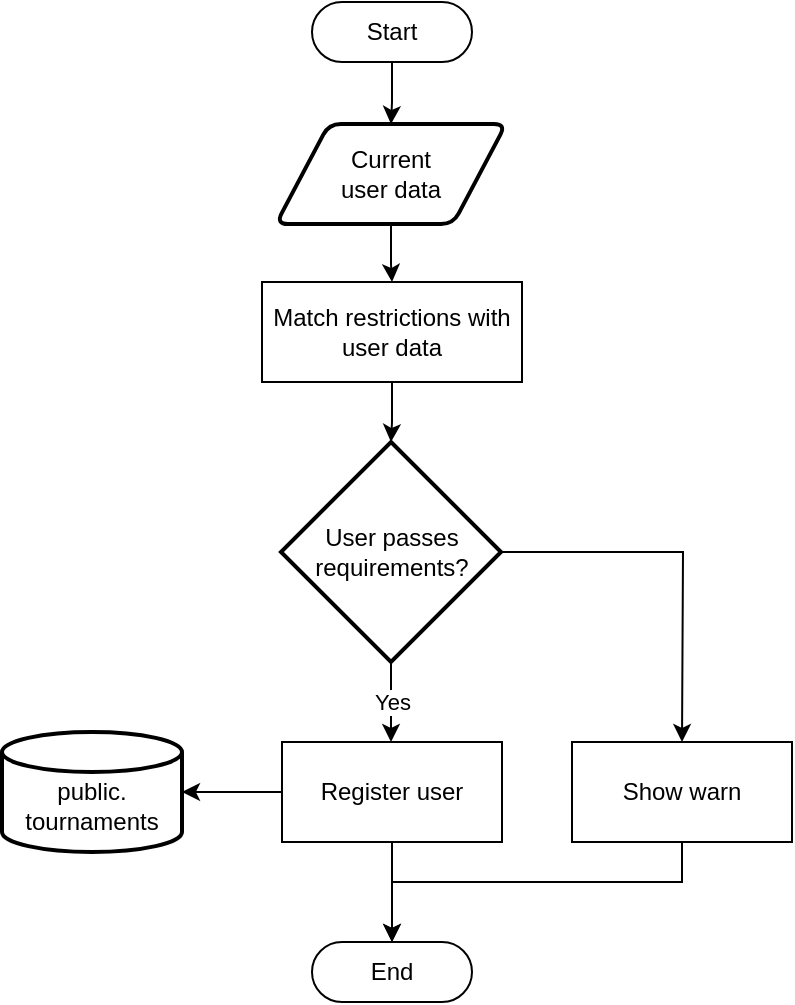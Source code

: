 <mxfile version="27.0.5">
  <diagram name="Page-1" id="EoRCZjXruaiM21Xp3eFh">
    <mxGraphModel dx="1013" dy="678" grid="1" gridSize="10" guides="1" tooltips="1" connect="1" arrows="1" fold="1" page="1" pageScale="1" pageWidth="850" pageHeight="1100" math="0" shadow="0">
      <root>
        <mxCell id="0" />
        <mxCell id="1" parent="0" />
        <mxCell id="6a6vRDh7xb-nRs6Bljqo-4" style="edgeStyle=orthogonalEdgeStyle;rounded=0;orthogonalLoop=1;jettySize=auto;html=1;entryX=0.5;entryY=0;entryDx=0;entryDy=0;" edge="1" parent="1" source="6a6vRDh7xb-nRs6Bljqo-1" target="6a6vRDh7xb-nRs6Bljqo-2">
          <mxGeometry relative="1" as="geometry" />
        </mxCell>
        <mxCell id="6a6vRDh7xb-nRs6Bljqo-1" value="Start" style="html=1;dashed=0;whiteSpace=wrap;shape=mxgraph.dfd.start" vertex="1" parent="1">
          <mxGeometry x="385" y="90" width="80" height="30" as="geometry" />
        </mxCell>
        <mxCell id="6a6vRDh7xb-nRs6Bljqo-6" style="edgeStyle=orthogonalEdgeStyle;rounded=0;orthogonalLoop=1;jettySize=auto;html=1;" edge="1" parent="1" source="6a6vRDh7xb-nRs6Bljqo-2" target="6a6vRDh7xb-nRs6Bljqo-5">
          <mxGeometry relative="1" as="geometry" />
        </mxCell>
        <mxCell id="6a6vRDh7xb-nRs6Bljqo-2" value="Current&lt;div&gt;user data&lt;/div&gt;" style="shape=parallelogram;html=1;strokeWidth=2;perimeter=parallelogramPerimeter;whiteSpace=wrap;rounded=1;arcSize=12;size=0.23;" vertex="1" parent="1">
          <mxGeometry x="367" y="151" width="115" height="50" as="geometry" />
        </mxCell>
        <mxCell id="6a6vRDh7xb-nRs6Bljqo-8" style="edgeStyle=orthogonalEdgeStyle;rounded=0;orthogonalLoop=1;jettySize=auto;html=1;" edge="1" parent="1" source="6a6vRDh7xb-nRs6Bljqo-5" target="6a6vRDh7xb-nRs6Bljqo-7">
          <mxGeometry relative="1" as="geometry" />
        </mxCell>
        <mxCell id="6a6vRDh7xb-nRs6Bljqo-5" value="Match restrictions with user data" style="html=1;dashed=0;whiteSpace=wrap;" vertex="1" parent="1">
          <mxGeometry x="360" y="230" width="130" height="50" as="geometry" />
        </mxCell>
        <mxCell id="6a6vRDh7xb-nRs6Bljqo-9" value="Yes" style="edgeStyle=orthogonalEdgeStyle;rounded=0;orthogonalLoop=1;jettySize=auto;html=1;" edge="1" parent="1" source="6a6vRDh7xb-nRs6Bljqo-7">
          <mxGeometry relative="1" as="geometry">
            <mxPoint x="424.5" y="460" as="targetPoint" />
          </mxGeometry>
        </mxCell>
        <mxCell id="6a6vRDh7xb-nRs6Bljqo-11" style="edgeStyle=orthogonalEdgeStyle;rounded=0;orthogonalLoop=1;jettySize=auto;html=1;" edge="1" parent="1" source="6a6vRDh7xb-nRs6Bljqo-7">
          <mxGeometry relative="1" as="geometry">
            <mxPoint x="570" y="460" as="targetPoint" />
          </mxGeometry>
        </mxCell>
        <mxCell id="6a6vRDh7xb-nRs6Bljqo-7" value="User passes requirements?" style="strokeWidth=2;html=1;shape=mxgraph.flowchart.decision;whiteSpace=wrap;" vertex="1" parent="1">
          <mxGeometry x="369.5" y="310" width="110" height="110" as="geometry" />
        </mxCell>
        <mxCell id="6a6vRDh7xb-nRs6Bljqo-14" style="edgeStyle=orthogonalEdgeStyle;rounded=0;orthogonalLoop=1;jettySize=auto;html=1;" edge="1" parent="1" source="6a6vRDh7xb-nRs6Bljqo-10" target="6a6vRDh7xb-nRs6Bljqo-13">
          <mxGeometry relative="1" as="geometry" />
        </mxCell>
        <mxCell id="6a6vRDh7xb-nRs6Bljqo-10" value="Register user" style="html=1;dashed=0;whiteSpace=wrap;" vertex="1" parent="1">
          <mxGeometry x="370" y="460" width="110" height="50" as="geometry" />
        </mxCell>
        <mxCell id="6a6vRDh7xb-nRs6Bljqo-12" value="Show warn" style="html=1;dashed=0;whiteSpace=wrap;" vertex="1" parent="1">
          <mxGeometry x="515" y="460" width="110" height="50" as="geometry" />
        </mxCell>
        <mxCell id="6a6vRDh7xb-nRs6Bljqo-13" value="End" style="html=1;dashed=0;whiteSpace=wrap;shape=mxgraph.dfd.start" vertex="1" parent="1">
          <mxGeometry x="385" y="560" width="80" height="30" as="geometry" />
        </mxCell>
        <mxCell id="6a6vRDh7xb-nRs6Bljqo-15" style="edgeStyle=orthogonalEdgeStyle;rounded=0;orthogonalLoop=1;jettySize=auto;html=1;entryX=0.5;entryY=0.5;entryDx=0;entryDy=-15;entryPerimeter=0;" edge="1" parent="1" source="6a6vRDh7xb-nRs6Bljqo-12" target="6a6vRDh7xb-nRs6Bljqo-13">
          <mxGeometry relative="1" as="geometry">
            <Array as="points">
              <mxPoint x="570" y="530" />
              <mxPoint x="425" y="530" />
            </Array>
          </mxGeometry>
        </mxCell>
        <mxCell id="6a6vRDh7xb-nRs6Bljqo-16" value="&lt;div&gt;&lt;br&gt;&lt;/div&gt;&lt;div&gt;public.&lt;/div&gt;&lt;div&gt;tournaments&lt;/div&gt;" style="strokeWidth=2;html=1;shape=mxgraph.flowchart.database;whiteSpace=wrap;" vertex="1" parent="1">
          <mxGeometry x="230" y="455" width="90" height="60" as="geometry" />
        </mxCell>
        <mxCell id="6a6vRDh7xb-nRs6Bljqo-17" style="edgeStyle=orthogonalEdgeStyle;rounded=0;orthogonalLoop=1;jettySize=auto;html=1;entryX=1;entryY=0.5;entryDx=0;entryDy=0;entryPerimeter=0;" edge="1" parent="1" source="6a6vRDh7xb-nRs6Bljqo-10" target="6a6vRDh7xb-nRs6Bljqo-16">
          <mxGeometry relative="1" as="geometry" />
        </mxCell>
      </root>
    </mxGraphModel>
  </diagram>
</mxfile>
